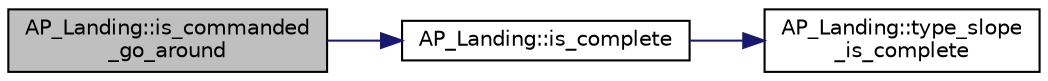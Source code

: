 digraph "AP_Landing::is_commanded_go_around"
{
 // INTERACTIVE_SVG=YES
  edge [fontname="Helvetica",fontsize="10",labelfontname="Helvetica",labelfontsize="10"];
  node [fontname="Helvetica",fontsize="10",shape=record];
  rankdir="LR";
  Node1 [label="AP_Landing::is_commanded\l_go_around",height=0.2,width=0.4,color="black", fillcolor="grey75", style="filled", fontcolor="black"];
  Node1 -> Node2 [color="midnightblue",fontsize="10",style="solid",fontname="Helvetica"];
  Node2 [label="AP_Landing::is_complete",height=0.2,width=0.4,color="black", fillcolor="white", style="filled",URL="$classAP__Landing.html#ac2f901c16a9869590fdae8d8cb56519c"];
  Node2 -> Node3 [color="midnightblue",fontsize="10",style="solid",fontname="Helvetica"];
  Node3 [label="AP_Landing::type_slope\l_is_complete",height=0.2,width=0.4,color="black", fillcolor="white", style="filled",URL="$classAP__Landing.html#a20b452b231de5842006998cc9ad8471b"];
}
